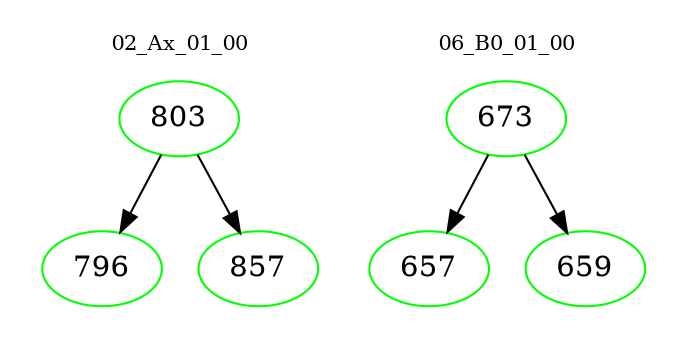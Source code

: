 digraph{
subgraph cluster_0 {
color = white
label = "02_Ax_01_00";
fontsize=10;
T0_803 [label="803", color="green"]
T0_803 -> T0_796 [color="black"]
T0_796 [label="796", color="green"]
T0_803 -> T0_857 [color="black"]
T0_857 [label="857", color="green"]
}
subgraph cluster_1 {
color = white
label = "06_B0_01_00";
fontsize=10;
T1_673 [label="673", color="green"]
T1_673 -> T1_657 [color="black"]
T1_657 [label="657", color="green"]
T1_673 -> T1_659 [color="black"]
T1_659 [label="659", color="green"]
}
}
